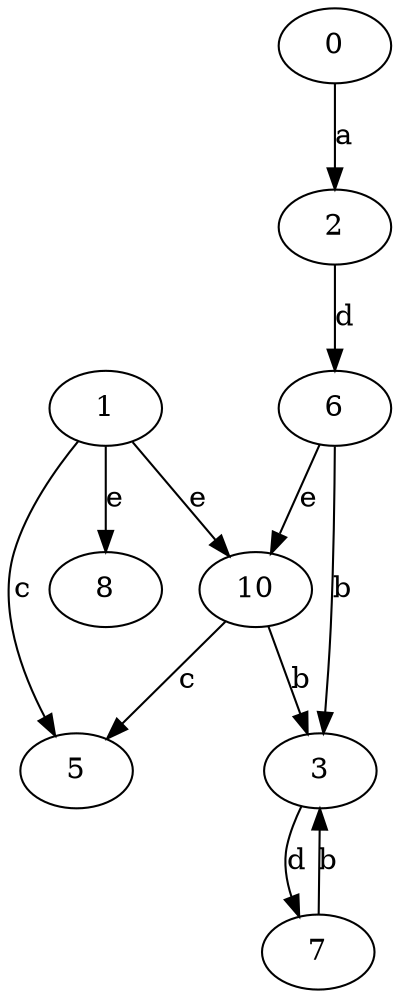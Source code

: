 strict digraph  {
1;
2;
3;
5;
6;
7;
8;
0;
10;
1 -> 5  [label=c];
1 -> 8  [label=e];
1 -> 10  [label=e];
2 -> 6  [label=d];
3 -> 7  [label=d];
6 -> 3  [label=b];
6 -> 10  [label=e];
7 -> 3  [label=b];
0 -> 2  [label=a];
10 -> 3  [label=b];
10 -> 5  [label=c];
}
